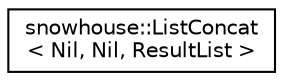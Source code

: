 digraph "Graphical Class Hierarchy"
{
 // INTERACTIVE_SVG=YES
  edge [fontname="Helvetica",fontsize="10",labelfontname="Helvetica",labelfontsize="10"];
  node [fontname="Helvetica",fontsize="10",shape=record];
  rankdir="LR";
  Node0 [label="snowhouse::ListConcat\l\< Nil, Nil, ResultList \>",height=0.2,width=0.4,color="black", fillcolor="white", style="filled",URL="$structsnowhouse_1_1ListConcat_3_01Nil_00_01Nil_00_01ResultList_01_4.html"];
}
